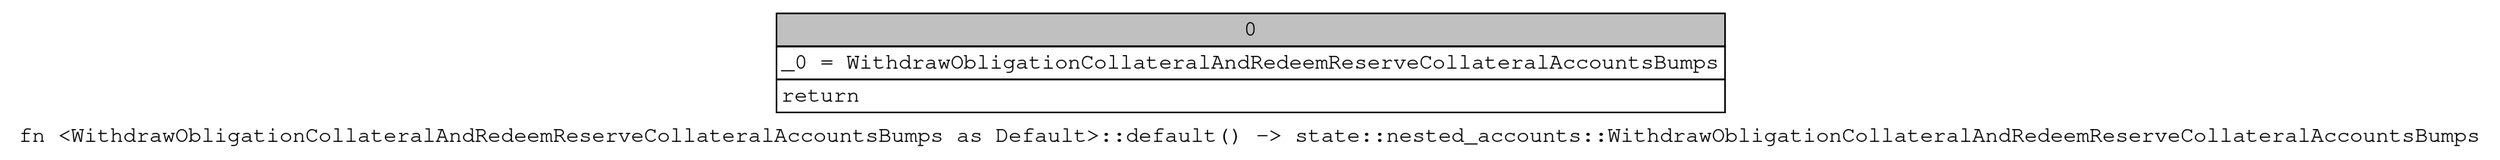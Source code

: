 digraph Mir_0_7659 {
    graph [fontname="Courier, monospace"];
    node [fontname="Courier, monospace"];
    edge [fontname="Courier, monospace"];
    label=<fn &lt;WithdrawObligationCollateralAndRedeemReserveCollateralAccountsBumps as Default&gt;::default() -&gt; state::nested_accounts::WithdrawObligationCollateralAndRedeemReserveCollateralAccountsBumps<br align="left"/>>;
    bb0__0_7659 [shape="none", label=<<table border="0" cellborder="1" cellspacing="0"><tr><td bgcolor="gray" align="center" colspan="1">0</td></tr><tr><td align="left" balign="left">_0 = WithdrawObligationCollateralAndRedeemReserveCollateralAccountsBumps<br/></td></tr><tr><td align="left">return</td></tr></table>>];
}
